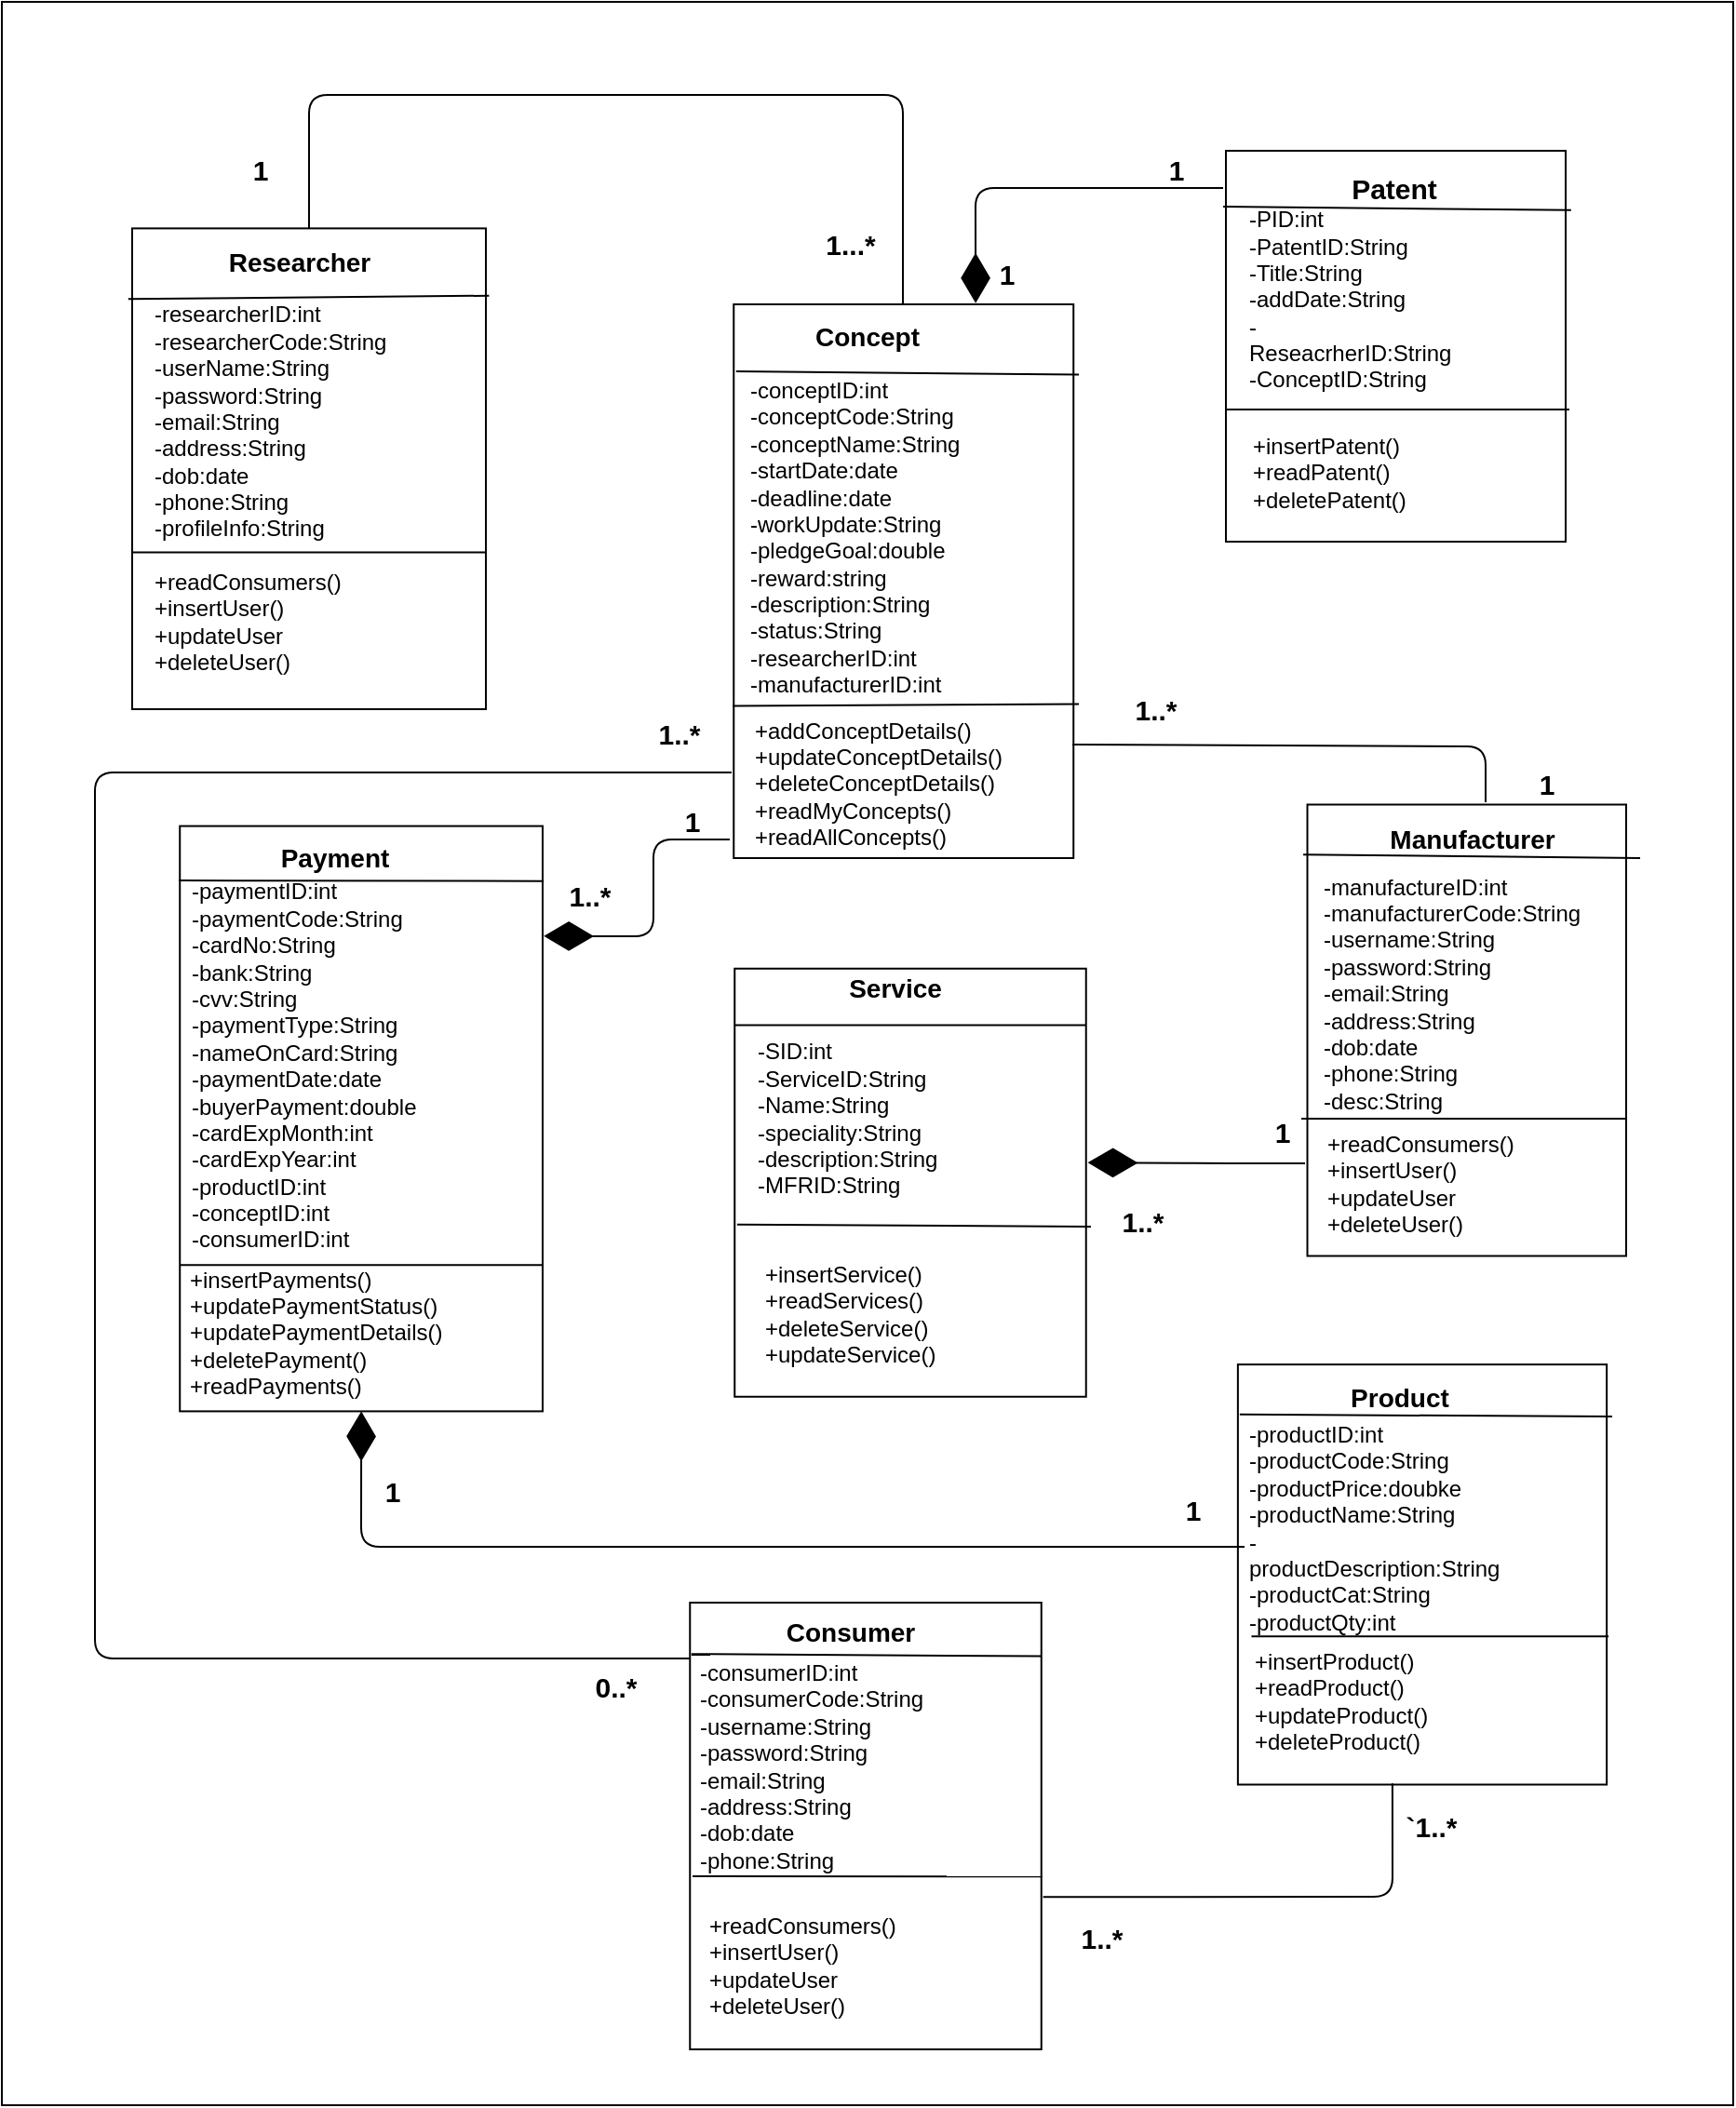 <mxfile version="14.4.3" type="device"><diagram id="rtOVN43nafbhtU_4wafN" name="Page-1"><mxGraphModel dx="2001" dy="1886" grid="1" gridSize="10" guides="1" tooltips="1" connect="1" arrows="1" fold="1" page="1" pageScale="1" pageWidth="850" pageHeight="1100" math="0" shadow="0"><root><mxCell id="0"/><mxCell id="1" parent="0"/><mxCell id="Voiv7UVL2eKrAH0vG_QB-16" value="" style="rounded=0;whiteSpace=wrap;html=1;" parent="1" vertex="1"><mxGeometry x="-40" y="-440" width="930" height="1130" as="geometry"/></mxCell><mxCell id="VLwXOUv0tzcmo55PMFYu-2" value="" style="rounded=0;whiteSpace=wrap;html=1;rotation=90;" parent="1" vertex="1"><mxGeometry x="-4.16" y="-284.15" width="258.31" height="190" as="geometry"/></mxCell><mxCell id="VLwXOUv0tzcmo55PMFYu-3" value="" style="endArrow=none;html=1;entryX=0.14;entryY=-0.009;entryDx=0;entryDy=0;entryPerimeter=0;exitX=0.147;exitY=1.011;exitDx=0;exitDy=0;exitPerimeter=0;" parent="1" source="VLwXOUv0tzcmo55PMFYu-2" target="VLwXOUv0tzcmo55PMFYu-2" edge="1"><mxGeometry width="50" height="50" relative="1" as="geometry"><mxPoint x="42" y="14" as="sourcePoint"/><mxPoint x="238" y="74" as="targetPoint"/></mxGeometry></mxCell><mxCell id="VLwXOUv0tzcmo55PMFYu-5" value="" style="rounded=0;whiteSpace=wrap;html=1;rotation=90;" parent="1" vertex="1"><mxGeometry x="295.63" y="-220" width="297.5" height="182.5" as="geometry"/></mxCell><mxCell id="VLwXOUv0tzcmo55PMFYu-6" value="" style="endArrow=none;html=1;exitX=0.121;exitY=0.993;exitDx=0;exitDy=0;exitPerimeter=0;entryX=0.127;entryY=-0.016;entryDx=0;entryDy=0;entryPerimeter=0;" parent="1" source="VLwXOUv0tzcmo55PMFYu-5" target="VLwXOUv0tzcmo55PMFYu-5" edge="1"><mxGeometry width="50" height="50" relative="1" as="geometry"><mxPoint x="387" y="80" as="sourcePoint"/><mxPoint x="531" y="70" as="targetPoint"/></mxGeometry></mxCell><mxCell id="VLwXOUv0tzcmo55PMFYu-7" value="&lt;b&gt;&lt;font style=&quot;font-size: 14px&quot;&gt;Researcher&lt;/font&gt;&lt;/b&gt;" style="text;html=1;strokeColor=none;fillColor=none;align=center;verticalAlign=middle;whiteSpace=wrap;rounded=0;" parent="1" vertex="1"><mxGeometry x="70" y="-310" width="100" height="20" as="geometry"/></mxCell><mxCell id="VLwXOUv0tzcmo55PMFYu-8" value="&lt;font style=&quot;font-size: 14px&quot;&gt;&lt;b&gt;Concept&lt;/b&gt;&lt;/font&gt;" style="text;html=1;strokeColor=none;fillColor=none;align=center;verticalAlign=middle;whiteSpace=wrap;rounded=0;" parent="1" vertex="1"><mxGeometry x="385" y="-270" width="80" height="20" as="geometry"/></mxCell><mxCell id="VLwXOUv0tzcmo55PMFYu-10" value="" style="rounded=0;whiteSpace=wrap;html=1;rotation=90;" parent="1" vertex="1"><mxGeometry x="-4.16" y="62.57" width="314.41" height="194.86" as="geometry"/></mxCell><mxCell id="VLwXOUv0tzcmo55PMFYu-11" value="" style="endArrow=none;html=1;entryX=0.094;entryY=-0.003;entryDx=0;entryDy=0;entryPerimeter=0;exitX=0.093;exitY=1.003;exitDx=0;exitDy=0;exitPerimeter=0;" parent="1" source="VLwXOUv0tzcmo55PMFYu-10" target="VLwXOUv0tzcmo55PMFYu-10" edge="1"><mxGeometry width="50" height="50" relative="1" as="geometry"><mxPoint x="43" y="355" as="sourcePoint"/><mxPoint x="235" y="436" as="targetPoint"/></mxGeometry></mxCell><mxCell id="VLwXOUv0tzcmo55PMFYu-12" value="&lt;font style=&quot;font-size: 14px&quot;&gt;&lt;b&gt;Payment&lt;/b&gt;&lt;/font&gt;" style="text;html=1;strokeColor=none;fillColor=none;align=center;verticalAlign=middle;whiteSpace=wrap;rounded=0;" parent="1" vertex="1"><mxGeometry x="119" y="10" width="40" height="20" as="geometry"/></mxCell><mxCell id="VLwXOUv0tzcmo55PMFYu-13" value="" style="rounded=0;whiteSpace=wrap;html=1;rotation=90;" parent="1" vertex="1"><mxGeometry x="610.16" y="305.84" width="225.69" height="198.13" as="geometry"/></mxCell><mxCell id="VLwXOUv0tzcmo55PMFYu-14" value="" style="endArrow=none;html=1;exitX=0.119;exitY=0.995;exitDx=0;exitDy=0;exitPerimeter=0;" parent="1" source="VLwXOUv0tzcmo55PMFYu-13" edge="1"><mxGeometry width="50" height="50" relative="1" as="geometry"><mxPoint x="624" y="339" as="sourcePoint"/><mxPoint x="825" y="320" as="targetPoint"/></mxGeometry></mxCell><mxCell id="VLwXOUv0tzcmo55PMFYu-15" value="&lt;font style=&quot;font-size: 14px&quot;&gt;&lt;b&gt;Product&lt;/b&gt;&lt;/font&gt;" style="text;html=1;strokeColor=none;fillColor=none;align=center;verticalAlign=middle;whiteSpace=wrap;rounded=0;" parent="1" vertex="1"><mxGeometry x="671.25" y="300" width="80" height="20" as="geometry"/></mxCell><mxCell id="VLwXOUv0tzcmo55PMFYu-17" value="" style="rounded=0;whiteSpace=wrap;html=1;rotation=90;" parent="1" vertex="1"><mxGeometry x="625.63" y="26.88" width="242.5" height="171.25" as="geometry"/></mxCell><mxCell id="VLwXOUv0tzcmo55PMFYu-18" value="" style="endArrow=none;html=1;exitX=0.111;exitY=1.013;exitDx=0;exitDy=0;exitPerimeter=0;" parent="1" source="VLwXOUv0tzcmo55PMFYu-17" edge="1"><mxGeometry width="50" height="50" relative="1" as="geometry"><mxPoint x="659" y="32" as="sourcePoint"/><mxPoint x="840" y="20" as="targetPoint"/></mxGeometry></mxCell><mxCell id="VLwXOUv0tzcmo55PMFYu-19" value="&lt;font size=&quot;1&quot;&gt;&lt;b style=&quot;font-size: 14px&quot;&gt;Manufacturer&lt;/b&gt;&lt;/font&gt;" style="text;html=1;strokeColor=none;fillColor=none;align=center;verticalAlign=middle;whiteSpace=wrap;rounded=0;" parent="1" vertex="1"><mxGeometry x="710" width="80" height="20" as="geometry"/></mxCell><mxCell id="VLwXOUv0tzcmo55PMFYu-21" value="" style="rounded=0;whiteSpace=wrap;html=1;rotation=90;" parent="1" vertex="1"><mxGeometry x="304" y="445.62" width="240" height="188.75" as="geometry"/></mxCell><mxCell id="VLwXOUv0tzcmo55PMFYu-22" value="" style="endArrow=none;html=1;entryX=0.115;entryY=0.996;entryDx=0;entryDy=0;entryPerimeter=0;exitX=0.12;exitY=0;exitDx=0;exitDy=0;exitPerimeter=0;" parent="1" source="VLwXOUv0tzcmo55PMFYu-21" target="VLwXOUv0tzcmo55PMFYu-21" edge="1"><mxGeometry width="50" height="50" relative="1" as="geometry"><mxPoint x="510" y="542" as="sourcePoint"/><mxPoint x="300" y="497" as="targetPoint"/></mxGeometry></mxCell><mxCell id="VLwXOUv0tzcmo55PMFYu-23" value="&lt;font size=&quot;1&quot;&gt;&lt;b style=&quot;font-size: 14px&quot;&gt;Consumer&lt;/b&gt;&lt;/font&gt;" style="text;html=1;strokeColor=none;fillColor=none;align=center;verticalAlign=middle;whiteSpace=wrap;rounded=0;" parent="1" vertex="1"><mxGeometry x="380.63" y="425.62" width="70" height="20" as="geometry"/></mxCell><mxCell id="VLwXOUv0tzcmo55PMFYu-28" value="&lt;div align=&quot;left&quot;&gt;-researcherID:int&lt;br&gt;&lt;/div&gt;&lt;div align=&quot;left&quot;&gt;-researcherCode:String&lt;/div&gt;&lt;div align=&quot;left&quot;&gt;-userName:String&lt;/div&gt;&lt;div align=&quot;left&quot;&gt;-password:String&lt;/div&gt;&lt;div align=&quot;left&quot;&gt;-email:String&lt;/div&gt;&lt;div align=&quot;left&quot;&gt;-address:String&lt;/div&gt;&lt;div align=&quot;left&quot;&gt;-dob:date&lt;/div&gt;&lt;div align=&quot;left&quot;&gt;-phone:String&lt;/div&gt;&lt;div align=&quot;left&quot;&gt;-profileInfo:String&lt;br&gt;&lt;/div&gt;&lt;div align=&quot;left&quot;&gt;&lt;br&gt;&lt;/div&gt;&lt;div align=&quot;left&quot;&gt;&lt;br&gt;&lt;/div&gt;" style="text;html=1;strokeColor=none;fillColor=none;align=left;verticalAlign=middle;whiteSpace=wrap;rounded=0;" parent="1" vertex="1"><mxGeometry x="40" y="-250" width="160" height="100" as="geometry"/></mxCell><mxCell id="VLwXOUv0tzcmo55PMFYu-29" value="" style="endArrow=none;html=1;entryX=0.674;entryY=0.002;entryDx=0;entryDy=0;entryPerimeter=0;exitX=0.674;exitY=1;exitDx=0;exitDy=0;exitPerimeter=0;" parent="1" source="VLwXOUv0tzcmo55PMFYu-2" target="VLwXOUv0tzcmo55PMFYu-2" edge="1"><mxGeometry width="50" height="50" relative="1" as="geometry"><mxPoint x="40" y="145" as="sourcePoint"/><mxPoint x="238" y="150" as="targetPoint"/></mxGeometry></mxCell><mxCell id="VLwXOUv0tzcmo55PMFYu-30" value="&lt;div align=&quot;left&quot;&gt;+readConsumers()&lt;/div&gt;&lt;div align=&quot;left&quot;&gt;+insertUser()&lt;/div&gt;&lt;div align=&quot;left&quot;&gt;+updateUser&lt;br&gt;&lt;/div&gt;&lt;div align=&quot;left&quot;&gt;+deleteUser()&lt;br&gt;&lt;/div&gt;" style="text;html=1;strokeColor=none;fillColor=none;align=left;verticalAlign=middle;whiteSpace=wrap;rounded=0;" parent="1" vertex="1"><mxGeometry x="40" y="-142.5" width="160" height="70" as="geometry"/></mxCell><mxCell id="VLwXOUv0tzcmo55PMFYu-32" value="" style="endArrow=none;html=1;exitX=0;exitY=0.5;exitDx=0;exitDy=0;" parent="1" source="VLwXOUv0tzcmo55PMFYu-2" edge="1"><mxGeometry width="50" height="50" relative="1" as="geometry"><mxPoint x="200" y="-40" as="sourcePoint"/><mxPoint x="444" y="-277" as="targetPoint"/><Array as="points"><mxPoint x="125" y="-390"/><mxPoint x="444" y="-390"/></Array></mxGeometry></mxCell><mxCell id="VLwXOUv0tzcmo55PMFYu-33" value="&lt;font style=&quot;font-size: 15px&quot;&gt;&lt;b&gt;1...*&lt;/b&gt;&lt;/font&gt;" style="text;html=1;strokeColor=none;fillColor=none;align=center;verticalAlign=middle;whiteSpace=wrap;rounded=0;" parent="1" vertex="1"><mxGeometry x="390.63" y="-320" width="50" height="20" as="geometry"/></mxCell><mxCell id="VLwXOUv0tzcmo55PMFYu-34" value="&lt;font style=&quot;font-size: 15px&quot;&gt;&lt;b&gt;1&lt;/b&gt;&lt;/font&gt;" style="text;html=1;strokeColor=none;fillColor=none;align=center;verticalAlign=middle;whiteSpace=wrap;rounded=0;" parent="1" vertex="1"><mxGeometry x="79" y="-360" width="40" height="20" as="geometry"/></mxCell><mxCell id="VLwXOUv0tzcmo55PMFYu-36" value="&lt;div align=&quot;left&quot;&gt;-conceptID:int&lt;br&gt;&lt;/div&gt;&lt;div align=&quot;left&quot;&gt;-conceptCode:String&lt;/div&gt;&lt;div align=&quot;left&quot;&gt;-conceptName:String&lt;/div&gt;&lt;div align=&quot;left&quot;&gt;-startDate:date&lt;/div&gt;&lt;div align=&quot;left&quot;&gt;-deadline:date&lt;/div&gt;&lt;div align=&quot;left&quot;&gt;-workUpdate:String&lt;/div&gt;&lt;div align=&quot;left&quot;&gt;-pledgeGoal:double&lt;/div&gt;&lt;div align=&quot;left&quot;&gt;-reward:string&lt;/div&gt;&lt;div align=&quot;left&quot;&gt;-description:String&lt;/div&gt;&lt;div align=&quot;left&quot;&gt;-status:String&lt;/div&gt;&lt;div align=&quot;left&quot;&gt;-researcherID:int&lt;/div&gt;&lt;div align=&quot;left&quot;&gt;-manufacturerID:int&lt;br&gt;&lt;/div&gt;&lt;div align=&quot;left&quot;&gt;&lt;br&gt;&lt;/div&gt;" style="text;html=1;strokeColor=none;fillColor=none;align=left;verticalAlign=middle;whiteSpace=wrap;rounded=0;" parent="1" vertex="1"><mxGeometry x="360" y="-210" width="160" height="130" as="geometry"/></mxCell><mxCell id="VLwXOUv0tzcmo55PMFYu-37" value="" style="endArrow=none;html=1;exitX=0.725;exitY=1.003;exitDx=0;exitDy=0;exitPerimeter=0;entryX=0.722;entryY=-0.016;entryDx=0;entryDy=0;entryPerimeter=0;" parent="1" source="VLwXOUv0tzcmo55PMFYu-5" target="VLwXOUv0tzcmo55PMFYu-5" edge="1"><mxGeometry width="50" height="50" relative="1" as="geometry"><mxPoint x="410" y="150" as="sourcePoint"/><mxPoint x="552" y="80" as="targetPoint"/></mxGeometry></mxCell><mxCell id="VLwXOUv0tzcmo55PMFYu-38" value="&lt;div align=&quot;left&quot;&gt;+addConceptDetails()&lt;/div&gt;&lt;div align=&quot;left&quot;&gt;+updateConceptDetails()&lt;/div&gt;&lt;div align=&quot;left&quot;&gt;+deleteConceptDetails()&lt;/div&gt;&lt;div align=&quot;left&quot;&gt;+readMyConcepts()&lt;/div&gt;&lt;div align=&quot;left&quot;&gt;+readAllConcepts()&lt;br&gt;&lt;/div&gt;" style="text;html=1;strokeColor=none;fillColor=none;align=center;verticalAlign=middle;whiteSpace=wrap;rounded=0;" parent="1" vertex="1"><mxGeometry x="351" y="-50.0" width="160" height="60" as="geometry"/></mxCell><mxCell id="VLwXOUv0tzcmo55PMFYu-39" value="&lt;div align=&quot;left&quot;&gt;-manufactureID:int&lt;br&gt;&lt;/div&gt;&lt;div align=&quot;left&quot;&gt;-manufacturerCode:String&lt;/div&gt;&lt;div align=&quot;left&quot;&gt;-username:String&lt;/div&gt;&lt;div align=&quot;left&quot;&gt;-password:String&lt;/div&gt;&lt;div align=&quot;left&quot;&gt;-email:String&lt;/div&gt;&lt;div align=&quot;left&quot;&gt;-address:String&lt;/div&gt;&lt;div align=&quot;left&quot;&gt;-dob:date&lt;/div&gt;&lt;div align=&quot;left&quot;&gt;-phone:String&lt;/div&gt;&lt;div align=&quot;left&quot;&gt;-desc:String&lt;br&gt;&lt;/div&gt;&lt;div align=&quot;left&quot;&gt;&lt;br&gt;&lt;/div&gt;" style="text;html=1;strokeColor=none;fillColor=none;align=left;verticalAlign=middle;whiteSpace=wrap;rounded=0;" parent="1" vertex="1"><mxGeometry x="667.5" y="45" width="150" height="110" as="geometry"/></mxCell><mxCell id="VLwXOUv0tzcmo55PMFYu-43" value="" style="endArrow=none;html=1;" parent="1" edge="1"><mxGeometry width="50" height="50" relative="1" as="geometry"><mxPoint x="658" y="160" as="sourcePoint"/><mxPoint x="833" y="160" as="targetPoint"/></mxGeometry></mxCell><mxCell id="VLwXOUv0tzcmo55PMFYu-44" value="&lt;div align=&quot;left&quot;&gt;+readConsumers()&lt;/div&gt;&lt;div align=&quot;left&quot;&gt;+insertUser()&lt;/div&gt;&lt;div align=&quot;left&quot;&gt;+updateUser&lt;br&gt;&lt;/div&gt;&lt;div align=&quot;left&quot;&gt;+deleteUser()&lt;br&gt;&lt;/div&gt;" style="text;html=1;strokeColor=none;fillColor=none;align=left;verticalAlign=middle;whiteSpace=wrap;rounded=0;" parent="1" vertex="1"><mxGeometry x="670" y="185" width="60" height="20" as="geometry"/></mxCell><mxCell id="VLwXOUv0tzcmo55PMFYu-46" value="" style="rounded=0;whiteSpace=wrap;html=1;rotation=90;" parent="1" vertex="1"><mxGeometry x="333" y="100" width="230" height="188.75" as="geometry"/></mxCell><mxCell id="VLwXOUv0tzcmo55PMFYu-48" value="" style="endArrow=none;html=1;exitX=0.132;exitY=1.001;exitDx=0;exitDy=0;exitPerimeter=0;entryX=0.132;entryY=0;entryDx=0;entryDy=0;entryPerimeter=0;" parent="1" source="VLwXOUv0tzcmo55PMFYu-46" target="VLwXOUv0tzcmo55PMFYu-46" edge="1"><mxGeometry width="50" height="50" relative="1" as="geometry"><mxPoint x="410" y="360" as="sourcePoint"/><mxPoint x="460" y="310" as="targetPoint"/></mxGeometry></mxCell><mxCell id="VLwXOUv0tzcmo55PMFYu-49" value="&lt;font size=&quot;1&quot;&gt;&lt;b style=&quot;font-size: 14px&quot;&gt;Service&lt;/b&gt;&lt;/font&gt;" style="text;html=1;strokeColor=none;fillColor=none;align=center;verticalAlign=middle;whiteSpace=wrap;rounded=0;" parent="1" vertex="1"><mxGeometry x="420" y="80" width="40" height="20" as="geometry"/></mxCell><mxCell id="VLwXOUv0tzcmo55PMFYu-51" value="&lt;font style=&quot;font-size: 15px&quot;&gt;&lt;b&gt;1..*&lt;/b&gt;&lt;/font&gt;" style="text;html=1;strokeColor=none;fillColor=none;align=center;verticalAlign=middle;whiteSpace=wrap;rounded=0;" parent="1" vertex="1"><mxGeometry x="553.13" y="205" width="40" height="20" as="geometry"/></mxCell><mxCell id="VLwXOUv0tzcmo55PMFYu-52" value="&lt;font style=&quot;font-size: 15px&quot;&gt;&lt;b&gt;1&lt;/b&gt;&lt;/font&gt;" style="text;html=1;strokeColor=none;fillColor=none;align=center;verticalAlign=middle;whiteSpace=wrap;rounded=0;" parent="1" vertex="1"><mxGeometry x="627.5" y="157.06" width="40" height="20" as="geometry"/></mxCell><mxCell id="VLwXOUv0tzcmo55PMFYu-53" value="" style="endArrow=diamondThin;endFill=1;endSize=24;html=1;exitX=0;exitY=1;exitDx=0;exitDy=0;entryX=0.188;entryY=-0.003;entryDx=0;entryDy=0;entryPerimeter=0;" parent="1" source="VLwXOUv0tzcmo55PMFYu-38" target="VLwXOUv0tzcmo55PMFYu-10" edge="1"><mxGeometry width="160" relative="1" as="geometry"><mxPoint x="310" y="230" as="sourcePoint"/><mxPoint x="237" y="403" as="targetPoint"/><Array as="points"><mxPoint x="310" y="10"/><mxPoint x="310" y="62"/></Array></mxGeometry></mxCell><mxCell id="VLwXOUv0tzcmo55PMFYu-54" value="&lt;font style=&quot;font-size: 15px&quot;&gt;&lt;b&gt;1&lt;/b&gt;&lt;/font&gt;" style="text;html=1;strokeColor=none;fillColor=none;align=center;verticalAlign=middle;whiteSpace=wrap;rounded=0;" parent="1" vertex="1"><mxGeometry x="311" y="-10" width="40" height="20" as="geometry"/></mxCell><mxCell id="VLwXOUv0tzcmo55PMFYu-55" value="&lt;font style=&quot;font-size: 15px&quot;&gt;&lt;b&gt;1..*&lt;/b&gt;&lt;/font&gt;" style="text;html=1;strokeColor=none;fillColor=none;align=center;verticalAlign=middle;whiteSpace=wrap;rounded=0;" parent="1" vertex="1"><mxGeometry x="255.63" y="30.0" width="40" height="20" as="geometry"/></mxCell><mxCell id="VLwXOUv0tzcmo55PMFYu-58" value="&lt;div align=&quot;left&quot;&gt;-SID:int&lt;br&gt;&lt;/div&gt;&lt;div align=&quot;left&quot;&gt;-ServiceID:String&lt;/div&gt;&lt;div align=&quot;left&quot;&gt;-Name:String&lt;/div&gt;&lt;div align=&quot;left&quot;&gt;-speciality:String&lt;/div&gt;&lt;div align=&quot;left&quot;&gt;-description:String&lt;/div&gt;&lt;div align=&quot;left&quot;&gt;-MFRID:String&lt;br&gt;&lt;/div&gt;" style="text;html=1;strokeColor=none;fillColor=none;align=left;verticalAlign=middle;whiteSpace=wrap;rounded=0;" parent="1" vertex="1"><mxGeometry x="364" y="115" width="134" height="90" as="geometry"/></mxCell><mxCell id="VLwXOUv0tzcmo55PMFYu-59" value="" style="endArrow=none;html=1;exitX=0.598;exitY=0.993;exitDx=0;exitDy=0;exitPerimeter=0;" parent="1" source="VLwXOUv0tzcmo55PMFYu-46" edge="1"><mxGeometry width="50" height="50" relative="1" as="geometry"><mxPoint x="363" y="416" as="sourcePoint"/><mxPoint x="545" y="218" as="targetPoint"/></mxGeometry></mxCell><mxCell id="VLwXOUv0tzcmo55PMFYu-62" value="&lt;div align=&quot;left&quot;&gt;+insertService()&lt;/div&gt;&lt;div align=&quot;left&quot;&gt;+readServices()&lt;/div&gt;&lt;div align=&quot;left&quot;&gt;+deleteService()&lt;/div&gt;&lt;div align=&quot;left&quot;&gt;+updateService()&lt;br&gt;&lt;/div&gt;" style="text;html=1;strokeColor=none;fillColor=none;align=left;verticalAlign=middle;whiteSpace=wrap;rounded=0;" parent="1" vertex="1"><mxGeometry x="368" y="230" width="160" height="70" as="geometry"/></mxCell><mxCell id="VLwXOUv0tzcmo55PMFYu-63" value="&lt;div align=&quot;left&quot;&gt;-paymentID:int&lt;br&gt;&lt;/div&gt;&lt;div align=&quot;left&quot;&gt;-paymentCode:String&lt;/div&gt;&lt;div align=&quot;left&quot;&gt;-cardNo:String&lt;/div&gt;&lt;div align=&quot;left&quot;&gt;-bank:String&lt;/div&gt;&lt;div align=&quot;left&quot;&gt;-cvv:String&lt;/div&gt;&lt;div align=&quot;left&quot;&gt;-paymentType:String&lt;/div&gt;&lt;div align=&quot;left&quot;&gt;-nameOnCard:String&lt;/div&gt;&lt;div align=&quot;left&quot;&gt;-paymentDate:date&lt;/div&gt;&lt;div align=&quot;left&quot;&gt;-buyerPayment:double&lt;/div&gt;&lt;div align=&quot;left&quot;&gt;-cardExpMonth:int&lt;/div&gt;&lt;div align=&quot;left&quot;&gt;-cardExpYear:int&lt;/div&gt;&lt;div align=&quot;left&quot;&gt;-productID:int&lt;/div&gt;&lt;div align=&quot;left&quot;&gt;-conceptID:int&lt;/div&gt;&lt;div align=&quot;left&quot;&gt;-consumerID:int&lt;br&gt;&lt;/div&gt;&lt;div align=&quot;left&quot;&gt;&lt;br&gt;&lt;/div&gt;&lt;div align=&quot;left&quot;&gt;&lt;br&gt;&lt;/div&gt;" style="text;html=1;strokeColor=none;fillColor=none;align=left;verticalAlign=middle;whiteSpace=wrap;rounded=0;" parent="1" vertex="1"><mxGeometry x="60" y="91.25" width="150" height="110" as="geometry"/></mxCell><mxCell id="VLwXOUv0tzcmo55PMFYu-65" value="" style="endArrow=none;html=1;entryX=0.75;entryY=0;entryDx=0;entryDy=0;exitX=0.75;exitY=1;exitDx=0;exitDy=0;" parent="1" source="VLwXOUv0tzcmo55PMFYu-10" target="VLwXOUv0tzcmo55PMFYu-10" edge="1"><mxGeometry width="50" height="50" relative="1" as="geometry"><mxPoint x="40" y="560" as="sourcePoint"/><mxPoint x="233" y="470" as="targetPoint"/></mxGeometry></mxCell><mxCell id="VLwXOUv0tzcmo55PMFYu-66" value="&lt;div align=&quot;left&quot;&gt;+insertPayments()&lt;/div&gt;&lt;div align=&quot;left&quot;&gt;+&lt;span class=&quot;pl-en&quot;&gt;updatePaymentStatus&lt;/span&gt;()&lt;/div&gt;&lt;div align=&quot;left&quot;&gt;+updatePaymentDetails()&lt;br&gt;&lt;/div&gt;&lt;div align=&quot;left&quot;&gt;+&lt;span class=&quot;pl-en&quot;&gt;deletePayment&lt;/span&gt;()&lt;/div&gt;&lt;div align=&quot;left&quot;&gt;+&lt;span class=&quot;pl-en&quot;&gt;readPayments&lt;/span&gt;()&lt;br&gt;&lt;/div&gt;" style="text;html=1;strokeColor=none;fillColor=none;align=left;verticalAlign=middle;whiteSpace=wrap;rounded=0;" parent="1" vertex="1"><mxGeometry x="59" y="240" width="160" height="70" as="geometry"/></mxCell><mxCell id="VLwXOUv0tzcmo55PMFYu-67" value="&lt;div align=&quot;left&quot;&gt;-consumerID:int&lt;/div&gt;&lt;div align=&quot;left&quot;&gt;-consumerCode:String&lt;br&gt;&lt;/div&gt;&lt;div align=&quot;left&quot;&gt;-username:String&lt;/div&gt;&lt;div align=&quot;left&quot;&gt;-password:String&lt;/div&gt;&lt;div align=&quot;left&quot;&gt;-email:String&lt;/div&gt;&lt;div align=&quot;left&quot;&gt;-address:String&lt;/div&gt;&lt;div align=&quot;left&quot;&gt;-dob:date&lt;/div&gt;&lt;div align=&quot;left&quot;&gt;-phone:String&lt;br&gt;&lt;/div&gt;" style="text;html=1;strokeColor=none;fillColor=none;align=left;verticalAlign=middle;whiteSpace=wrap;rounded=0;" parent="1" vertex="1"><mxGeometry x="333" y="470" width="154" height="75" as="geometry"/></mxCell><mxCell id="VLwXOUv0tzcmo55PMFYu-70" value="" style="endArrow=none;html=1;entryX=0.613;entryY=-0.003;entryDx=0;entryDy=0;entryPerimeter=0;" parent="1" target="VLwXOUv0tzcmo55PMFYu-21" edge="1"><mxGeometry width="50" height="50" relative="1" as="geometry"><mxPoint x="331" y="567" as="sourcePoint"/><mxPoint x="514.5" y="620" as="targetPoint"/><Array as="points"/></mxGeometry></mxCell><mxCell id="VLwXOUv0tzcmo55PMFYu-71" value="&lt;div align=&quot;left&quot;&gt;+readConsumers()&lt;/div&gt;&lt;div align=&quot;left&quot;&gt;+insertUser()&lt;/div&gt;&lt;div align=&quot;left&quot;&gt;+updateUser&lt;br&gt;&lt;/div&gt;&lt;div align=&quot;left&quot;&gt;+deleteUser()&lt;br&gt;&lt;/div&gt;" style="text;html=1;strokeColor=none;fillColor=none;align=left;verticalAlign=middle;whiteSpace=wrap;rounded=0;" parent="1" vertex="1"><mxGeometry x="338" y="580" width="160" height="70" as="geometry"/></mxCell><mxCell id="VLwXOUv0tzcmo55PMFYu-72" value="&lt;div align=&quot;left&quot;&gt;-productID:int&lt;br&gt;&lt;/div&gt;&lt;div align=&quot;left&quot;&gt;-productCode:String&lt;/div&gt;&lt;div align=&quot;left&quot;&gt;-productPrice:doubke&lt;/div&gt;&lt;div align=&quot;left&quot;&gt;-productName:String&lt;/div&gt;&lt;div align=&quot;left&quot;&gt;-productDescription:String&lt;/div&gt;&lt;div align=&quot;left&quot;&gt;-productCat:String&lt;br&gt;&lt;/div&gt;&lt;div align=&quot;left&quot;&gt;-productQty:int&lt;br&gt;&lt;/div&gt;" style="text;html=1;strokeColor=none;fillColor=none;align=left;verticalAlign=middle;whiteSpace=wrap;rounded=0;" parent="1" vertex="1"><mxGeometry x="627.5" y="370" width="40" height="20" as="geometry"/></mxCell><mxCell id="VLwXOUv0tzcmo55PMFYu-76" value="" style="endArrow=none;html=1;exitX=0;exitY=0;exitDx=0;exitDy=0;entryX=0.647;entryY=-0.005;entryDx=0;entryDy=0;entryPerimeter=0;" parent="1" source="VLwXOUv0tzcmo55PMFYu-77" target="VLwXOUv0tzcmo55PMFYu-13" edge="1"><mxGeometry width="50" height="50" relative="1" as="geometry"><mxPoint x="690" y="620" as="sourcePoint"/><mxPoint x="740" y="570" as="targetPoint"/></mxGeometry></mxCell><mxCell id="VLwXOUv0tzcmo55PMFYu-77" value="&lt;div align=&quot;left&quot;&gt;+insertProduct()&lt;/div&gt;&lt;div align=&quot;left&quot;&gt;+readProduct()&lt;/div&gt;&lt;div align=&quot;left&quot;&gt;+updateProduct()&lt;/div&gt;&lt;div align=&quot;left&quot;&gt;+deleteProduct()&lt;br&gt;&lt;/div&gt;" style="text;html=1;strokeColor=none;fillColor=none;align=left;verticalAlign=middle;whiteSpace=wrap;rounded=0;" parent="1" vertex="1"><mxGeometry x="631.25" y="438.13" width="160" height="70" as="geometry"/></mxCell><mxCell id="VLwXOUv0tzcmo55PMFYu-78" value="" style="endArrow=none;html=1;exitX=0.659;exitY=-0.005;exitDx=0;exitDy=0;exitPerimeter=0;entryX=0.997;entryY=0.581;entryDx=0;entryDy=0;entryPerimeter=0;" parent="1" source="VLwXOUv0tzcmo55PMFYu-21" target="VLwXOUv0tzcmo55PMFYu-13" edge="1"><mxGeometry width="50" height="50" relative="1" as="geometry"><mxPoint x="630" y="770" as="sourcePoint"/><mxPoint x="714" y="518" as="targetPoint"/><Array as="points"><mxPoint x="707" y="578"/></Array></mxGeometry></mxCell><mxCell id="VLwXOUv0tzcmo55PMFYu-79" value="&lt;font style=&quot;font-size: 15px&quot;&gt;&lt;b&gt;`1..*&lt;/b&gt;&lt;/font&gt;" style="text;html=1;strokeColor=none;fillColor=none;align=center;verticalAlign=middle;whiteSpace=wrap;rounded=0;" parent="1" vertex="1"><mxGeometry x="707.5" y="530" width="40" height="20" as="geometry"/></mxCell><mxCell id="VLwXOUv0tzcmo55PMFYu-80" value="&lt;font style=&quot;font-size: 15px&quot;&gt;&lt;b&gt;1..*&lt;/b&gt;&lt;/font&gt;" style="text;html=1;strokeColor=none;fillColor=none;align=center;verticalAlign=middle;whiteSpace=wrap;rounded=0;" parent="1" vertex="1"><mxGeometry x="530.63" y="590" width="40" height="20" as="geometry"/></mxCell><mxCell id="VLwXOUv0tzcmo55PMFYu-81" value="" style="endArrow=diamondThin;endFill=1;endSize=24;html=1;entryX=1;entryY=0.5;entryDx=0;entryDy=0;exitX=0;exitY=1;exitDx=0;exitDy=0;" parent="1" source="VLwXOUv0tzcmo55PMFYu-72" target="VLwXOUv0tzcmo55PMFYu-10" edge="1"><mxGeometry width="160" relative="1" as="geometry"><mxPoint x="620" y="430" as="sourcePoint"/><mxPoint x="237" y="535" as="targetPoint"/><Array as="points"><mxPoint x="153" y="390"/></Array></mxGeometry></mxCell><mxCell id="VLwXOUv0tzcmo55PMFYu-82" value="&lt;font size=&quot;1&quot;&gt;&lt;b style=&quot;font-size: 15px&quot;&gt;1&lt;/b&gt;&lt;/font&gt;" style="text;html=1;strokeColor=none;fillColor=none;align=center;verticalAlign=middle;whiteSpace=wrap;rounded=0;" parent="1" vertex="1"><mxGeometry x="150" y="350" width="40" height="20" as="geometry"/></mxCell><mxCell id="VLwXOUv0tzcmo55PMFYu-83" value="&lt;font size=&quot;1&quot;&gt;&lt;b style=&quot;font-size: 15px&quot;&gt;1&lt;/b&gt;&lt;/font&gt;" style="text;html=1;strokeColor=none;fillColor=none;align=center;verticalAlign=middle;whiteSpace=wrap;rounded=0;" parent="1" vertex="1"><mxGeometry x="580" y="360" width="40" height="20" as="geometry"/></mxCell><mxCell id="VLwXOUv0tzcmo55PMFYu-84" value="" style="endArrow=none;html=1;exitX=0.006;exitY=0.4;exitDx=0;exitDy=0;exitPerimeter=0;" parent="1" source="VLwXOUv0tzcmo55PMFYu-38" edge="1"><mxGeometry width="50" height="50" relative="1" as="geometry"><mxPoint x="350" y="-60" as="sourcePoint"/><mxPoint x="330" y="450" as="targetPoint"/><Array as="points"><mxPoint x="10" y="-26"/><mxPoint x="10" y="123"/><mxPoint x="10" y="360"/><mxPoint x="10" y="450"/></Array></mxGeometry></mxCell><mxCell id="VLwXOUv0tzcmo55PMFYu-85" value="&lt;font style=&quot;font-size: 15px&quot;&gt;&lt;b&gt;1..*&lt;/b&gt;&lt;/font&gt;" style="text;html=1;strokeColor=none;fillColor=none;align=center;verticalAlign=middle;whiteSpace=wrap;rounded=0;" parent="1" vertex="1"><mxGeometry x="304" y="-57.5" width="40" height="20" as="geometry"/></mxCell><mxCell id="VLwXOUv0tzcmo55PMFYu-86" value="&lt;font style=&quot;font-size: 15px&quot;&gt;&lt;b&gt;0..*&lt;/b&gt;&lt;/font&gt;" style="text;html=1;strokeColor=none;fillColor=none;align=center;verticalAlign=middle;whiteSpace=wrap;rounded=0;" parent="1" vertex="1"><mxGeometry x="270.25" y="455" width="40" height="20" as="geometry"/></mxCell><mxCell id="VLwXOUv0tzcmo55PMFYu-87" value="" style="endArrow=diamondThin;endFill=1;endSize=24;html=1;entryX=0.453;entryY=-0.005;entryDx=0;entryDy=0;entryPerimeter=0;" parent="1" target="VLwXOUv0tzcmo55PMFYu-46" edge="1"><mxGeometry width="160" relative="1" as="geometry"><mxPoint x="660" y="184" as="sourcePoint"/><mxPoint x="790" y="360" as="targetPoint"/><Array as="points"><mxPoint x="610" y="184"/></Array></mxGeometry></mxCell><mxCell id="VLwXOUv0tzcmo55PMFYu-88" value="" style="endArrow=none;html=1;exitX=0.795;exitY=0.003;exitDx=0;exitDy=0;exitPerimeter=0;" parent="1" source="VLwXOUv0tzcmo55PMFYu-5" edge="1"><mxGeometry width="50" height="50" relative="1" as="geometry"><mxPoint x="550" y="-40" as="sourcePoint"/><mxPoint x="757" y="-10" as="targetPoint"/><Array as="points"><mxPoint x="757" y="-40"/></Array></mxGeometry></mxCell><mxCell id="VLwXOUv0tzcmo55PMFYu-89" value="&lt;font style=&quot;font-size: 15px&quot;&gt;&lt;b&gt;1&lt;/b&gt;&lt;/font&gt;" style="text;html=1;strokeColor=none;fillColor=none;align=center;verticalAlign=middle;whiteSpace=wrap;rounded=0;" parent="1" vertex="1"><mxGeometry x="770" y="-30" width="40" height="20" as="geometry"/></mxCell><mxCell id="VLwXOUv0tzcmo55PMFYu-90" value="&lt;font style=&quot;font-size: 15px&quot;&gt;&lt;b&gt;1..*&lt;/b&gt;&lt;/font&gt;" style="text;html=1;strokeColor=none;fillColor=none;align=center;verticalAlign=middle;whiteSpace=wrap;rounded=0;" parent="1" vertex="1"><mxGeometry x="560" y="-70" width="40" height="20" as="geometry"/></mxCell><mxCell id="Voiv7UVL2eKrAH0vG_QB-1" value="" style="rounded=0;whiteSpace=wrap;html=1;rotation=90;" parent="1" vertex="1"><mxGeometry x="603.75" y="-346.25" width="210" height="182.5" as="geometry"/></mxCell><mxCell id="Voiv7UVL2eKrAH0vG_QB-2" value="&lt;font size=&quot;1&quot;&gt;&lt;b style=&quot;font-size: 15px&quot;&gt;Patent&lt;/b&gt;&lt;/font&gt;" style="text;html=1;strokeColor=none;fillColor=none;align=center;verticalAlign=middle;whiteSpace=wrap;rounded=0;" parent="1" vertex="1"><mxGeometry x="667.5" y="-350" width="80" height="20" as="geometry"/></mxCell><mxCell id="Voiv7UVL2eKrAH0vG_QB-4" value="" style="endArrow=none;html=1;exitX=0.143;exitY=1.008;exitDx=0;exitDy=0;exitPerimeter=0;entryX=0.152;entryY=-0.016;entryDx=0;entryDy=0;entryPerimeter=0;" parent="1" source="Voiv7UVL2eKrAH0vG_QB-1" target="Voiv7UVL2eKrAH0vG_QB-1" edge="1"><mxGeometry width="50" height="50" relative="1" as="geometry"><mxPoint x="710" y="-240" as="sourcePoint"/><mxPoint x="760" y="-290" as="targetPoint"/></mxGeometry></mxCell><mxCell id="Voiv7UVL2eKrAH0vG_QB-5" value="&lt;div align=&quot;left&quot;&gt;-PID:int&lt;/div&gt;&lt;div align=&quot;left&quot;&gt;-PatentID:String&lt;/div&gt;&lt;div align=&quot;left&quot;&gt;-Title:String&lt;/div&gt;&lt;div align=&quot;left&quot;&gt;-addDate:String&lt;/div&gt;&lt;div align=&quot;left&quot;&gt;-ReseacrherID:String&lt;/div&gt;&lt;div align=&quot;left&quot;&gt;-ConceptID:String&lt;br&gt;&lt;/div&gt;" style="text;html=1;strokeColor=none;fillColor=none;align=left;verticalAlign=middle;whiteSpace=wrap;rounded=0;" parent="1" vertex="1"><mxGeometry x="627.5" y="-290" width="40" height="20" as="geometry"/></mxCell><mxCell id="Voiv7UVL2eKrAH0vG_QB-7" value="" style="endArrow=none;html=1;" parent="1" edge="1"><mxGeometry width="50" height="50" relative="1" as="geometry"><mxPoint x="618" y="-221" as="sourcePoint"/><mxPoint x="802" y="-221" as="targetPoint"/></mxGeometry></mxCell><mxCell id="Voiv7UVL2eKrAH0vG_QB-8" value="&lt;div align=&quot;left&quot;&gt;+insertPatent()&lt;/div&gt;&lt;div align=&quot;left&quot;&gt;+readPatent()&lt;/div&gt;&lt;div align=&quot;left&quot;&gt;+deletePatent()&lt;/div&gt;&lt;div align=&quot;left&quot;&gt;&lt;br&gt;&lt;/div&gt;" style="text;html=1;strokeColor=none;fillColor=none;align=left;verticalAlign=middle;whiteSpace=wrap;rounded=0;" parent="1" vertex="1"><mxGeometry x="630" y="-190" width="40" height="20" as="geometry"/></mxCell><mxCell id="Voiv7UVL2eKrAH0vG_QB-11" value="" style="endArrow=diamondThin;endFill=1;endSize=24;html=1;entryX=-0.002;entryY=0.288;entryDx=0;entryDy=0;entryPerimeter=0;" parent="1" target="VLwXOUv0tzcmo55PMFYu-5" edge="1"><mxGeometry width="160" relative="1" as="geometry"><mxPoint x="616" y="-340" as="sourcePoint"/><mxPoint x="480" y="-140" as="targetPoint"/><Array as="points"><mxPoint x="616" y="-340"/><mxPoint x="483" y="-340"/></Array></mxGeometry></mxCell><mxCell id="Voiv7UVL2eKrAH0vG_QB-12" value="&lt;font style=&quot;font-size: 15px&quot;&gt;&lt;b&gt;1&lt;/b&gt;&lt;/font&gt;" style="text;html=1;strokeColor=none;fillColor=none;align=center;verticalAlign=middle;whiteSpace=wrap;rounded=0;" parent="1" vertex="1"><mxGeometry x="570.63" y="-360" width="40" height="20" as="geometry"/></mxCell><mxCell id="Voiv7UVL2eKrAH0vG_QB-14" value="&lt;font style=&quot;font-size: 15px&quot;&gt;&lt;b&gt;1&lt;/b&gt;&lt;/font&gt;" style="text;html=1;strokeColor=none;fillColor=none;align=center;verticalAlign=middle;whiteSpace=wrap;rounded=0;" parent="1" vertex="1"><mxGeometry x="480" y="-304.15" width="40" height="20" as="geometry"/></mxCell></root></mxGraphModel></diagram></mxfile>